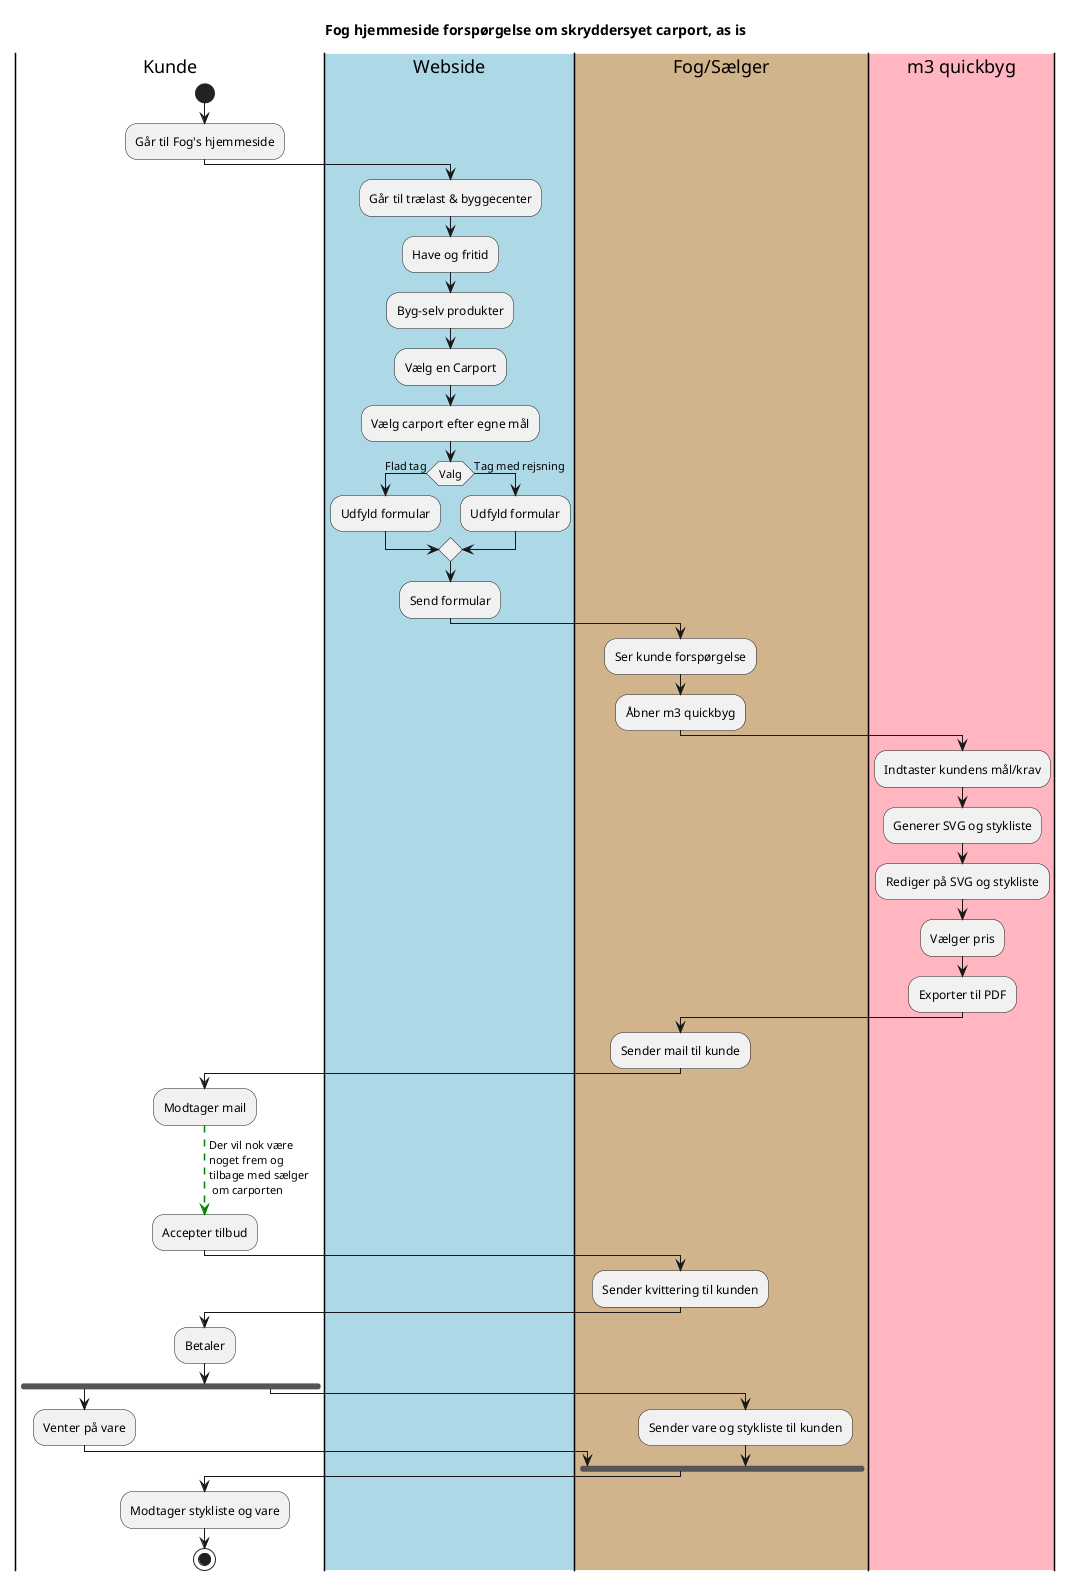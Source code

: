 @startuml
'https://plantuml.com/activity-diagram-beta


Title Fog hjemmeside forspørgelse om skryddersyet carport, as is
|#White|Kunde|
    start
    :Går til Fog's hjemmeside;

|#LightBlue|Webside|
    :Går til trælast & byggecenter;
    :Have og fritid;
    :Byg-selv produkter;
    :Vælg en Carport;
    :Vælg carport efter egne mål;
    if (Valg) then (Flad tag)
        :Udfyld formular;
    else (Tag med rejsning)
        :Udfyld formular;
    endif
    :Send formular;

|#Tan|Fog/Sælger|
    :Ser kunde forspørgelse;
    :Åbner m3 quickbyg;

|#LightPink|m3 quickbyg|
    :Indtaster kundens mål/krav;
    :Generer SVG og stykliste;
    :Rediger på SVG og stykliste;
    :Vælger pris;
    :Exporter til PDF;

|#Tan|Fog/Sælger|
    :Sender mail til kunde;

|#White|Kunde|
    :Modtager mail;
    -[#green,dashed]-> Der vil nok være
    noget frem og
    tilbage med sælger
     om carporten;
    :Accepter tilbud;

|#Tan|Fog/Sælger|
    :Sender kvittering til kunden;

|#White|Kunde|
    :Betaler;

    fork
    |#White|Kunde|
        :Venter på vare;
    fork again
    |#Tan|Fog/Sælger|
        :Sender vare og stykliste til kunden;
    end fork


|#White|Kunde|
    :Modtager stykliste og vare;


stop

@enduml
